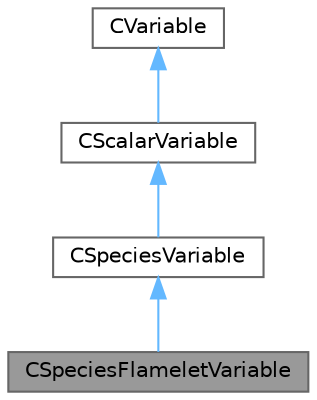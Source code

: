 digraph "CSpeciesFlameletVariable"
{
 // LATEX_PDF_SIZE
  bgcolor="transparent";
  edge [fontname=Helvetica,fontsize=10,labelfontname=Helvetica,labelfontsize=10];
  node [fontname=Helvetica,fontsize=10,shape=box,height=0.2,width=0.4];
  Node1 [id="Node000001",label="CSpeciesFlameletVariable",height=0.2,width=0.4,color="gray40", fillcolor="grey60", style="filled", fontcolor="black",tooltip="Base class for defining the variables of the flamelet model."];
  Node2 -> Node1 [id="edge1_Node000001_Node000002",dir="back",color="steelblue1",style="solid",tooltip=" "];
  Node2 [id="Node000002",label="CSpeciesVariable",height=0.2,width=0.4,color="gray40", fillcolor="white", style="filled",URL="$classCSpeciesVariable.html",tooltip="Base class for defining the variables of the species transport."];
  Node3 -> Node2 [id="edge2_Node000002_Node000003",dir="back",color="steelblue1",style="solid",tooltip=" "];
  Node3 [id="Node000003",label="CScalarVariable",height=0.2,width=0.4,color="gray40", fillcolor="white", style="filled",URL="$classCScalarVariable.html",tooltip="Base class for defining the shared variables of scalar solvers."];
  Node4 -> Node3 [id="edge3_Node000003_Node000004",dir="back",color="steelblue1",style="solid",tooltip=" "];
  Node4 [id="Node000004",label="CVariable",height=0.2,width=0.4,color="gray40", fillcolor="white", style="filled",URL="$classCVariable.html",tooltip="Main class for defining the variables."];
}
